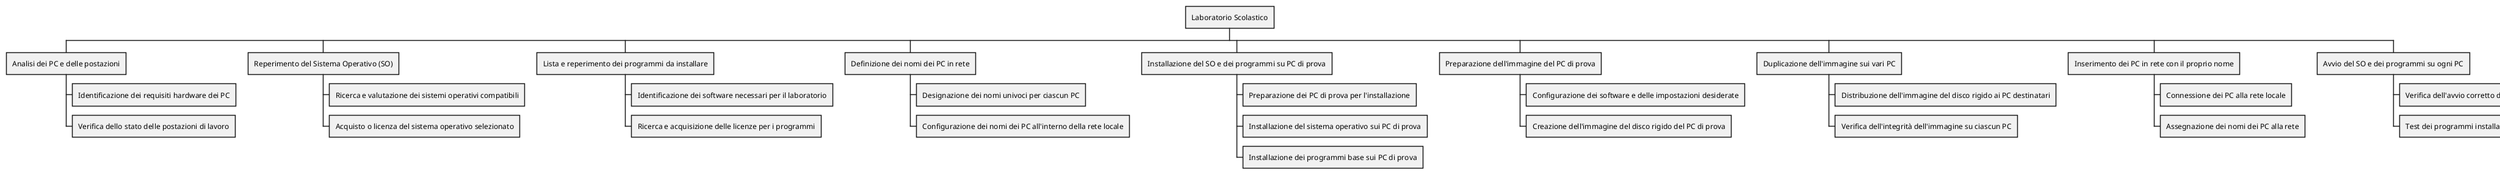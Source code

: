 @startwbs wbs
+ Laboratorio Scolastico
 + Analisi dei PC e delle postazioni
  + Identificazione dei requisiti hardware dei PC
  + Verifica dello stato delle postazioni di lavoro
 + Reperimento del Sistema Operativo (SO)
  + Ricerca e valutazione dei sistemi operativi compatibili
  + Acquisto o licenza del sistema operativo selezionato
 + Lista e reperimento dei programmi da installare
  + Identificazione dei software necessari per il laboratorio
  + Ricerca e acquisizione delle licenze per i programmi
 + Definizione dei nomi dei PC in rete
  + Designazione dei nomi univoci per ciascun PC
  + Configurazione dei nomi dei PC all'interno della rete locale
 + Installazione del SO e dei programmi su PC di prova
  + Preparazione dei PC di prova per l'installazione
  + Installazione del sistema operativo sui PC di prova
  + Installazione dei programmi base sui PC di prova
 + Preparazione dell'immagine del PC di prova
  + Configurazione dei software e delle impostazioni desiderate
  + Creazione dell'immagine del disco rigido del PC di prova
 + Duplicazione dell'immagine sui vari PC
  + Distribuzione dell'immagine del disco rigido ai PC destinatari
  + Verifica dell'integrità dell'immagine su ciascun PC
 + Inserimento dei PC in rete con il proprio nome
  + Connessione dei PC alla rete locale
  + Assegnazione dei nomi dei PC alla rete
 + Avvio del SO e dei programmi su ogni PC
  + Verifica dell'avvio corretto del sistema operativo
  + Test dei programmi installati su ciascun PC
@endwbs